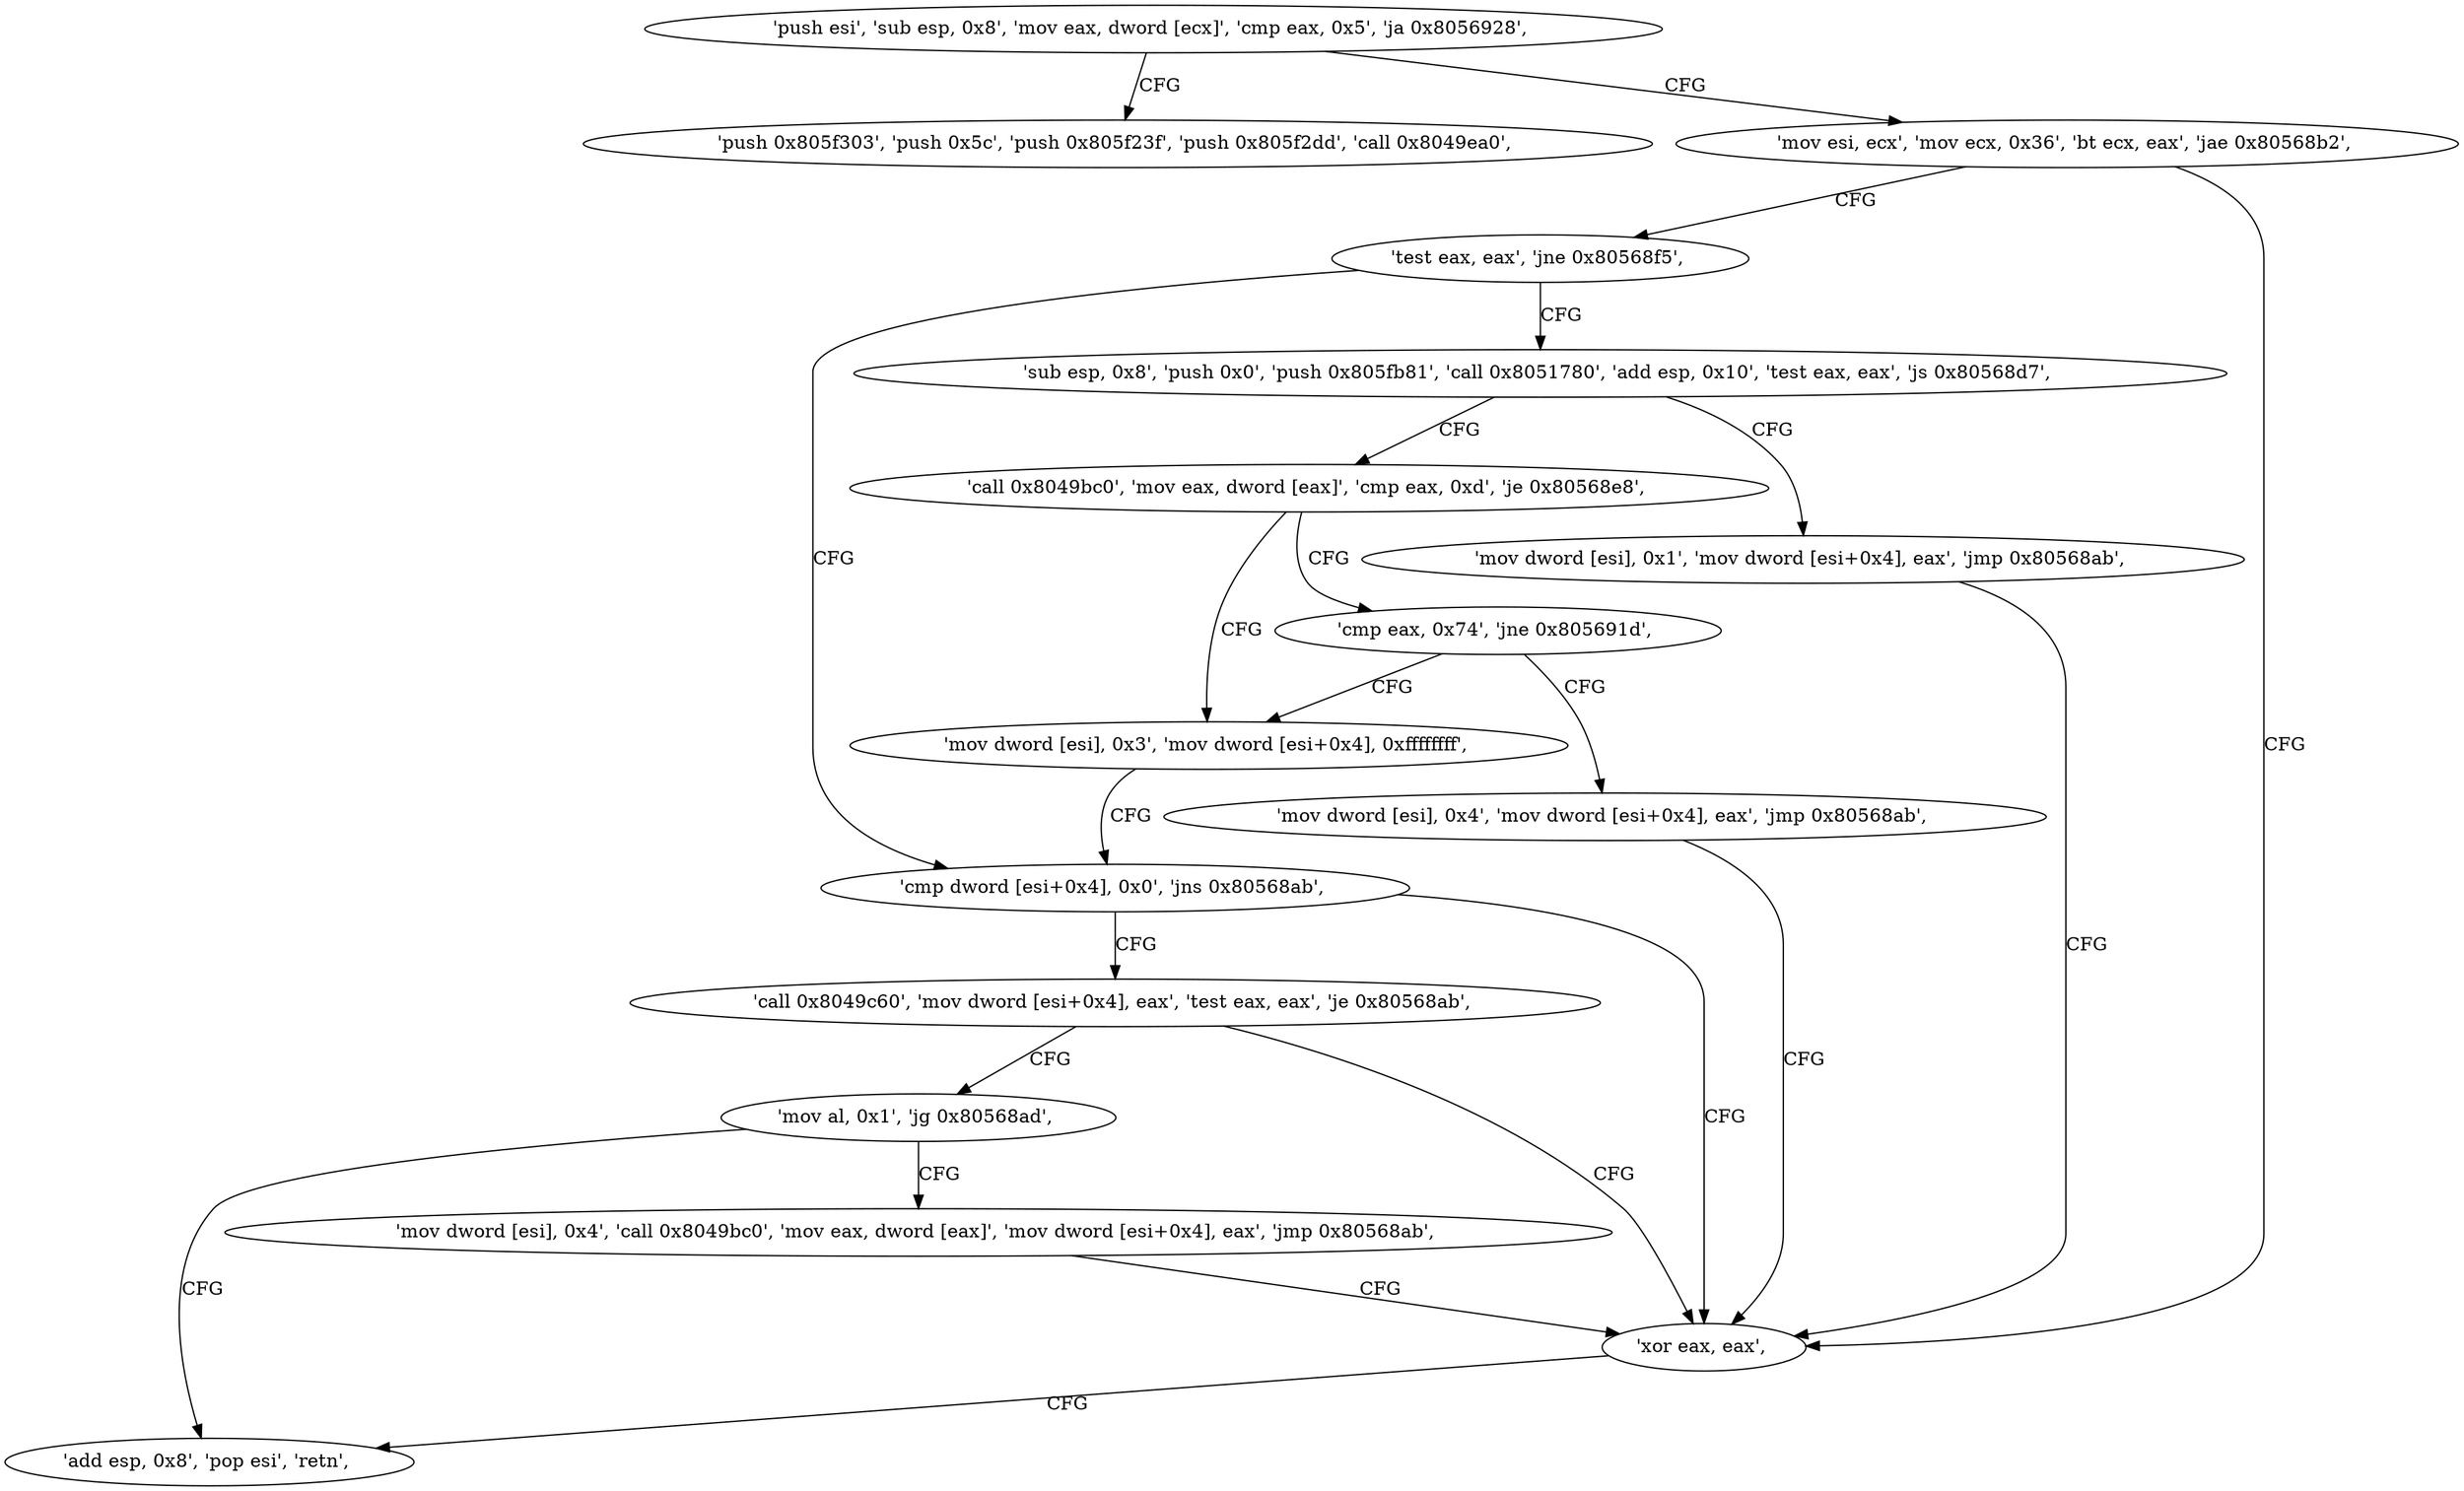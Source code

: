 digraph "func" {
"134572176" [label = "'push esi', 'sub esp, 0x8', 'mov eax, dword [ecx]', 'cmp eax, 0x5', 'ja 0x8056928', " ]
"134572328" [label = "'push 0x805f303', 'push 0x5c', 'push 0x805f23f', 'push 0x805f2dd', 'call 0x8049ea0', " ]
"134572191" [label = "'mov esi, ecx', 'mov ecx, 0x36', 'bt ecx, eax', 'jae 0x80568b2', " ]
"134572210" [label = "'test eax, eax', 'jne 0x80568f5', " ]
"134572203" [label = "'xor eax, eax', " ]
"134572277" [label = "'cmp dword [esi+0x4], 0x0', 'jns 0x80568ab', " ]
"134572214" [label = "'sub esp, 0x8', 'push 0x0', 'push 0x805fb81', 'call 0x8051780', 'add esp, 0x10', 'test eax, eax', 'js 0x80568d7', " ]
"134572205" [label = "'add esp, 0x8', 'pop esi', 'retn', " ]
"134572283" [label = "'call 0x8049c60', 'mov dword [esi+0x4], eax', 'test eax, eax', 'je 0x80568ab', " ]
"134572247" [label = "'call 0x8049bc0', 'mov eax, dword [eax]', 'cmp eax, 0xd', 'je 0x80568e8', " ]
"134572236" [label = "'mov dword [esi], 0x1', 'mov dword [esi+0x4], eax', 'jmp 0x80568ab', " ]
"134572295" [label = "'mov al, 0x1', 'jg 0x80568ad', " ]
"134572264" [label = "'mov dword [esi], 0x3', 'mov dword [esi+0x4], 0xffffffff', " ]
"134572259" [label = "'cmp eax, 0x74', 'jne 0x805691d', " ]
"134572299" [label = "'mov dword [esi], 0x4', 'call 0x8049bc0', 'mov eax, dword [eax]', 'mov dword [esi+0x4], eax', 'jmp 0x80568ab', " ]
"134572317" [label = "'mov dword [esi], 0x4', 'mov dword [esi+0x4], eax', 'jmp 0x80568ab', " ]
"134572176" -> "134572328" [ label = "CFG" ]
"134572176" -> "134572191" [ label = "CFG" ]
"134572191" -> "134572210" [ label = "CFG" ]
"134572191" -> "134572203" [ label = "CFG" ]
"134572210" -> "134572277" [ label = "CFG" ]
"134572210" -> "134572214" [ label = "CFG" ]
"134572203" -> "134572205" [ label = "CFG" ]
"134572277" -> "134572203" [ label = "CFG" ]
"134572277" -> "134572283" [ label = "CFG" ]
"134572214" -> "134572247" [ label = "CFG" ]
"134572214" -> "134572236" [ label = "CFG" ]
"134572283" -> "134572203" [ label = "CFG" ]
"134572283" -> "134572295" [ label = "CFG" ]
"134572247" -> "134572264" [ label = "CFG" ]
"134572247" -> "134572259" [ label = "CFG" ]
"134572236" -> "134572203" [ label = "CFG" ]
"134572295" -> "134572205" [ label = "CFG" ]
"134572295" -> "134572299" [ label = "CFG" ]
"134572264" -> "134572277" [ label = "CFG" ]
"134572259" -> "134572317" [ label = "CFG" ]
"134572259" -> "134572264" [ label = "CFG" ]
"134572299" -> "134572203" [ label = "CFG" ]
"134572317" -> "134572203" [ label = "CFG" ]
}
